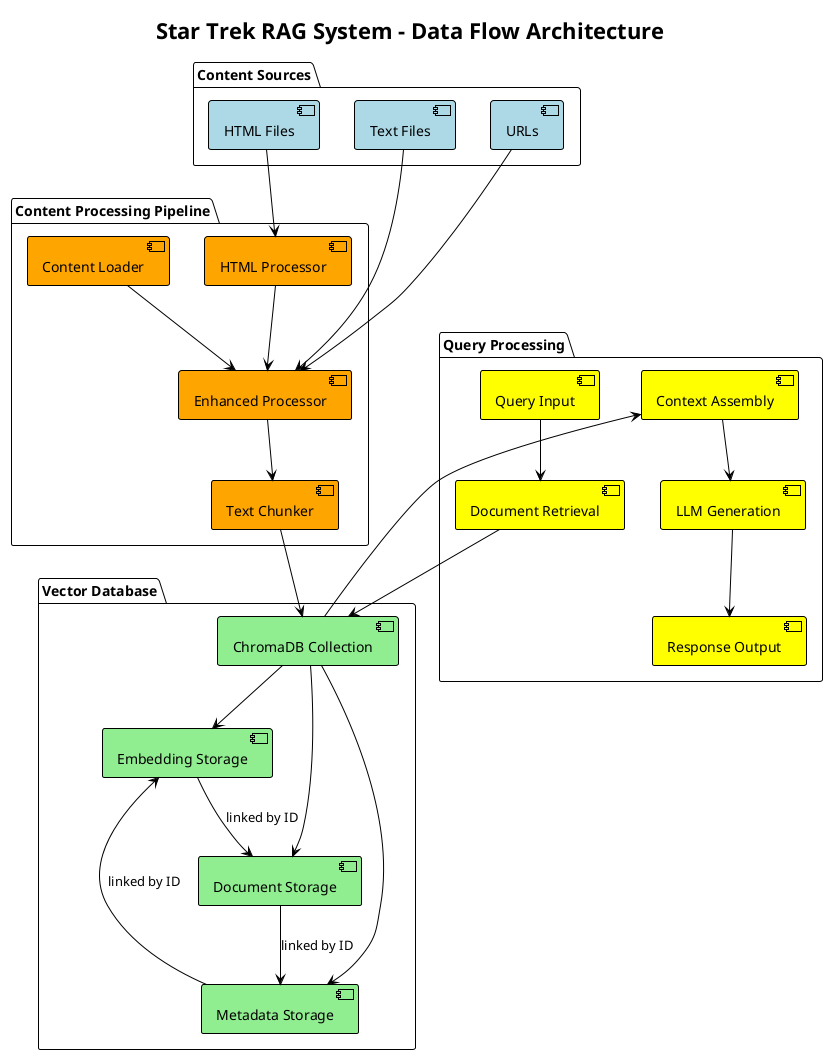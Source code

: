 @startuml
!theme plain
skinparam backgroundColor #FFFFFF

title Star Trek RAG System - Data Flow Architecture

package "Content Sources" {
    [Text Files] as TEXT_FILES #lightblue
    [HTML Files] as HTML_FILES #lightblue
    [URLs] as URLS #lightblue
}

package "Content Processing Pipeline" {
    [Enhanced Processor] as ENHANCED #orange
    [HTML Processor] as HTML_PROC #orange
    [Text Chunker] as CHUNKER #orange
    [Content Loader] as LOADER #orange
}

package "Vector Database" {
    [ChromaDB Collection] as COLLECTION #lightgreen
    [Embedding Storage] as EMBED_STORE #lightgreen
    [Document Storage] as DOC_STORE #lightgreen
    [Metadata Storage] as META_STORE #lightgreen
}

package "Query Processing" {
    [Query Input] as QUERY_IN #yellow
    [Document Retrieval] as RETRIEVAL #yellow
    [Context Assembly] as CONTEXT #yellow
    [LLM Generation] as LLM #yellow
    [Response Output] as RESPONSE #yellow
}

' Content ingestion flow
TEXT_FILES --> ENHANCED
HTML_FILES --> HTML_PROC
URLS --> ENHANCED

HTML_PROC --> ENHANCED
ENHANCED --> CHUNKER
LOADER --> ENHANCED

CHUNKER --> COLLECTION
COLLECTION --> EMBED_STORE
COLLECTION --> DOC_STORE
COLLECTION --> META_STORE

' Query processing flow
QUERY_IN --> RETRIEVAL
RETRIEVAL --> COLLECTION
COLLECTION --> CONTEXT
CONTEXT --> LLM
LLM --> RESPONSE

' Data relationships
EMBED_STORE --> DOC_STORE : "linked by ID"
DOC_STORE --> META_STORE : "linked by ID"
META_STORE --> EMBED_STORE : "linked by ID"

@enduml 